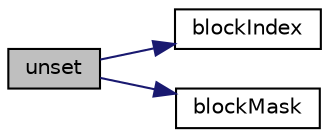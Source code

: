 digraph "unset"
{
 // LATEX_PDF_SIZE
  edge [fontname="Helvetica",fontsize="10",labelfontname="Helvetica",labelfontsize="10"];
  node [fontname="Helvetica",fontsize="10",shape=record];
  rankdir="LR";
  Node1 [label="unset",height=0.2,width=0.4,color="black", fillcolor="grey75", style="filled", fontcolor="black",tooltip=" "];
  Node1 -> Node2 [color="midnightblue",fontsize="10",style="solid",fontname="Helvetica"];
  Node2 [label="blockIndex",height=0.2,width=0.4,color="black", fillcolor="white", style="filled",URL="$classpFlow_1_1bitsetHD.html#a74a241d6cabce51c7cf4d1cad680f1a3",tooltip=" "];
  Node1 -> Node3 [color="midnightblue",fontsize="10",style="solid",fontname="Helvetica"];
  Node3 [label="blockMask",height=0.2,width=0.4,color="black", fillcolor="white", style="filled",URL="$classpFlow_1_1bitsetHD.html#a5cbc3cc752de6d18944471e72bfd16c5",tooltip=" "];
}
